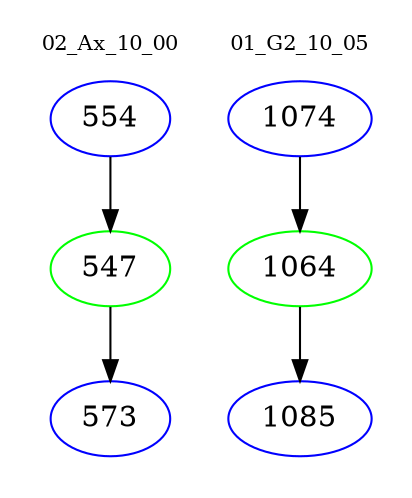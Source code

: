 digraph{
subgraph cluster_0 {
color = white
label = "02_Ax_10_00";
fontsize=10;
T0_554 [label="554", color="blue"]
T0_554 -> T0_547 [color="black"]
T0_547 [label="547", color="green"]
T0_547 -> T0_573 [color="black"]
T0_573 [label="573", color="blue"]
}
subgraph cluster_1 {
color = white
label = "01_G2_10_05";
fontsize=10;
T1_1074 [label="1074", color="blue"]
T1_1074 -> T1_1064 [color="black"]
T1_1064 [label="1064", color="green"]
T1_1064 -> T1_1085 [color="black"]
T1_1085 [label="1085", color="blue"]
}
}

